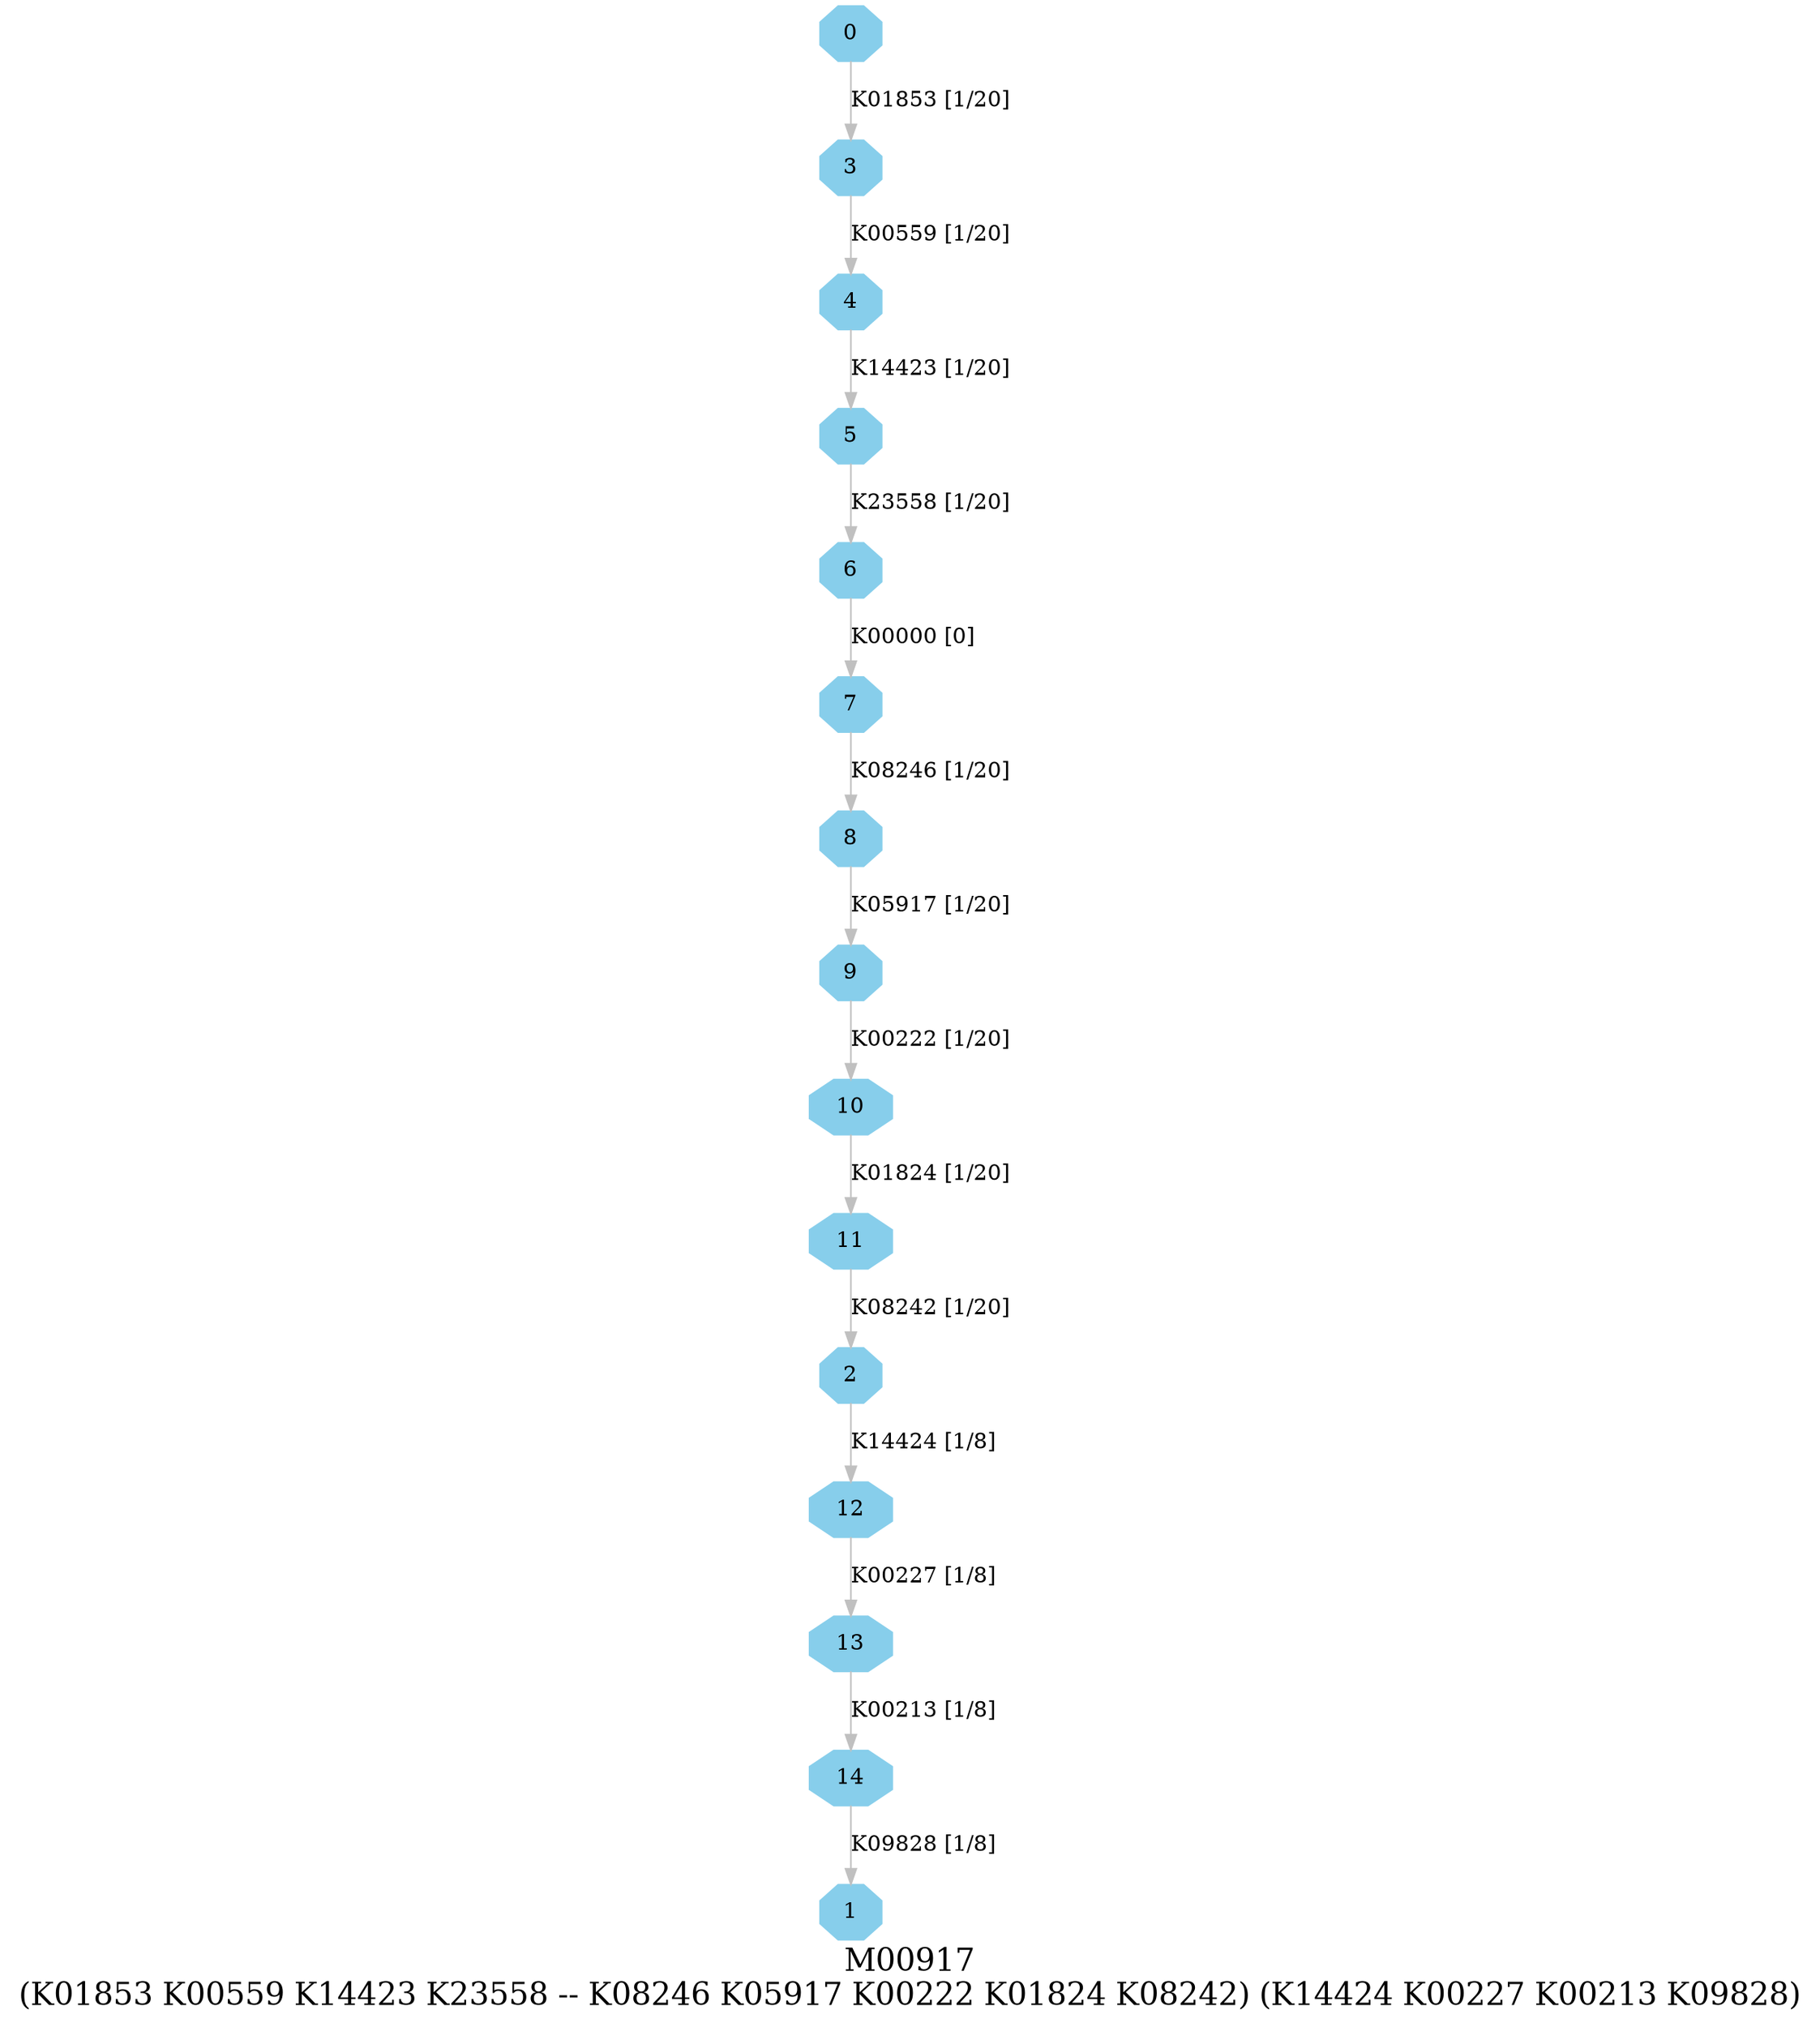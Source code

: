 digraph G {
graph [label="M00917
(K01853 K00559 K14423 K23558 -- K08246 K05917 K00222 K01824 K08242) (K14424 K00227 K00213 K09828)",fontsize=20];
node [shape=box,style=filled];
edge [len=3,color=grey];
{node [width=.3,height=.3,shape=octagon,style=filled,color=skyblue] 0 1 2 3 4 5 6 7 8 9 10 11 12 13 14 }
0 -> 3 [label="K01853 [1/20]"];
2 -> 12 [label="K14424 [1/8]"];
3 -> 4 [label="K00559 [1/20]"];
4 -> 5 [label="K14423 [1/20]"];
5 -> 6 [label="K23558 [1/20]"];
6 -> 7 [label="K00000 [0]"];
7 -> 8 [label="K08246 [1/20]"];
8 -> 9 [label="K05917 [1/20]"];
9 -> 10 [label="K00222 [1/20]"];
10 -> 11 [label="K01824 [1/20]"];
11 -> 2 [label="K08242 [1/20]"];
12 -> 13 [label="K00227 [1/8]"];
13 -> 14 [label="K00213 [1/8]"];
14 -> 1 [label="K09828 [1/8]"];
}